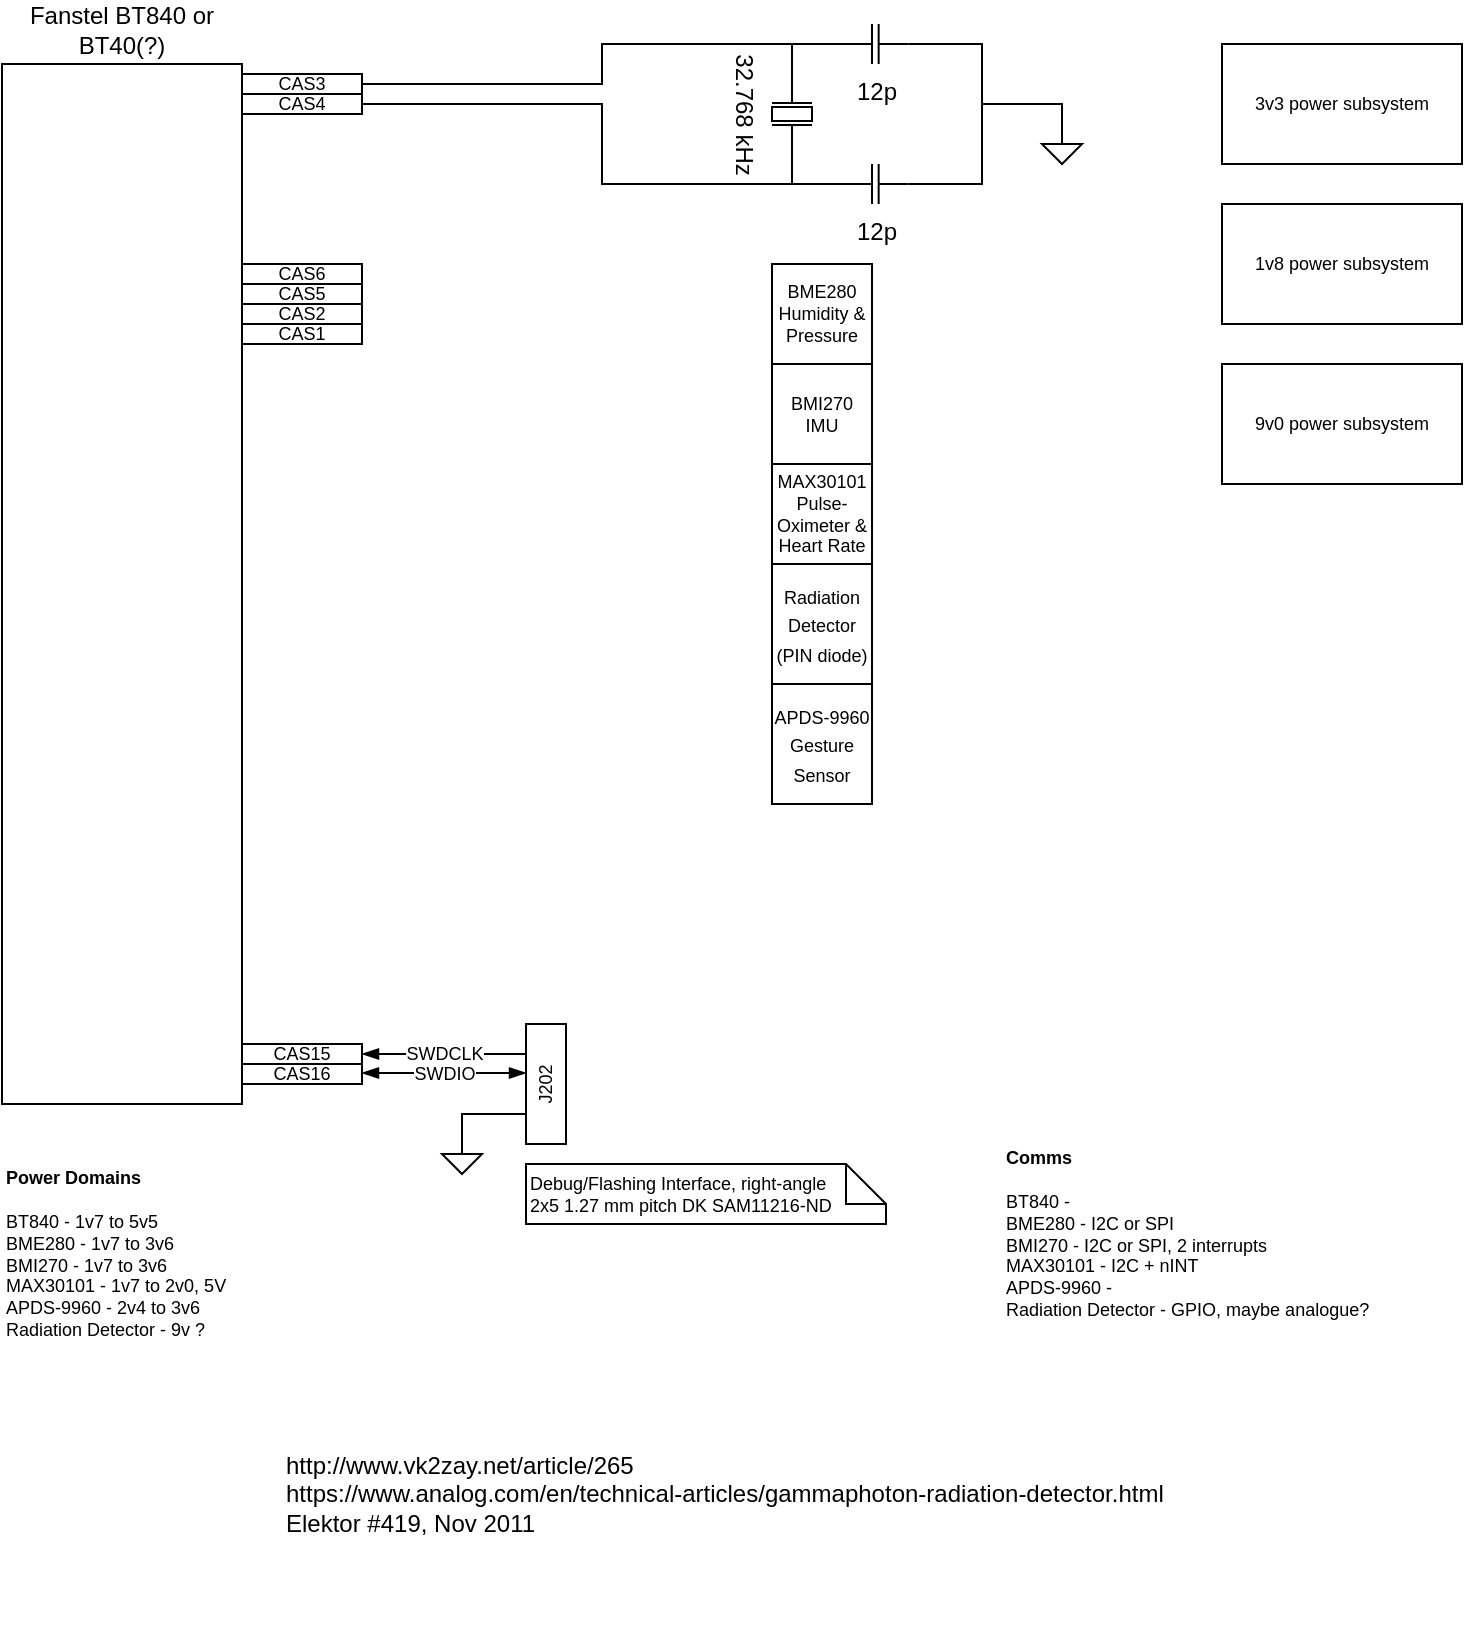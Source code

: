 <mxfile version="20.8.20" type="github">
  <diagram name="Page-1" id="1_VBY31vtWC5b1pm4Qgb">
    <mxGraphModel dx="1435" dy="902" grid="1" gridSize="10" guides="1" tooltips="1" connect="1" arrows="1" fold="1" page="1" pageScale="1" pageWidth="850" pageHeight="1100" math="0" shadow="0">
      <root>
        <mxCell id="0" />
        <mxCell id="1" parent="0" />
        <mxCell id="GcOYVShA0cxW18WvW7lh-1" value="Fanstel BT840 or BT40(?)" style="rounded=0;whiteSpace=wrap;html=1;align=center;labelPosition=center;verticalLabelPosition=top;verticalAlign=bottom;" parent="1" vertex="1">
          <mxGeometry x="40" y="80" width="120" height="520" as="geometry" />
        </mxCell>
        <mxCell id="GcOYVShA0cxW18WvW7lh-15" style="edgeStyle=elbowEdgeStyle;rounded=0;orthogonalLoop=1;jettySize=auto;html=1;exitX=0;exitY=0.5;exitDx=0;exitDy=0;exitPerimeter=0;fontSize=9;endArrow=none;endFill=0;" parent="1" source="GcOYVShA0cxW18WvW7lh-2" edge="1">
          <mxGeometry relative="1" as="geometry">
            <mxPoint x="435" y="70" as="targetPoint" />
          </mxGeometry>
        </mxCell>
        <mxCell id="GcOYVShA0cxW18WvW7lh-16" style="edgeStyle=elbowEdgeStyle;rounded=0;orthogonalLoop=1;jettySize=auto;html=1;exitX=1;exitY=0.5;exitDx=0;exitDy=0;exitPerimeter=0;fontSize=9;endArrow=none;endFill=0;" parent="1" source="GcOYVShA0cxW18WvW7lh-2" edge="1">
          <mxGeometry relative="1" as="geometry">
            <mxPoint x="435" y="140" as="targetPoint" />
          </mxGeometry>
        </mxCell>
        <mxCell id="GcOYVShA0cxW18WvW7lh-2" value="32.768 kHz" style="pointerEvents=1;verticalLabelPosition=bottom;shadow=0;dashed=0;align=center;html=1;verticalAlign=top;shape=mxgraph.electrical.miscellaneous.crystal_1;rotation=90;" parent="1" vertex="1">
          <mxGeometry x="410" y="95" width="50" height="20" as="geometry" />
        </mxCell>
        <mxCell id="GcOYVShA0cxW18WvW7lh-3" value="12p" style="pointerEvents=1;verticalLabelPosition=bottom;shadow=0;dashed=0;align=center;html=1;verticalAlign=top;shape=mxgraph.electrical.capacitors.capacitor_1;" parent="1" vertex="1">
          <mxGeometry x="460" y="130" width="33.33" height="20" as="geometry" />
        </mxCell>
        <mxCell id="GcOYVShA0cxW18WvW7lh-12" style="edgeStyle=elbowEdgeStyle;rounded=0;orthogonalLoop=1;jettySize=auto;html=1;exitX=1;exitY=0.5;exitDx=0;exitDy=0;exitPerimeter=0;fontSize=9;endArrow=none;endFill=0;entryX=1;entryY=0.5;entryDx=0;entryDy=0;entryPerimeter=0;" parent="1" source="GcOYVShA0cxW18WvW7lh-5" target="GcOYVShA0cxW18WvW7lh-3" edge="1">
          <mxGeometry relative="1" as="geometry">
            <mxPoint x="540" y="130" as="targetPoint" />
            <Array as="points">
              <mxPoint x="530" y="100" />
            </Array>
          </mxGeometry>
        </mxCell>
        <mxCell id="GcOYVShA0cxW18WvW7lh-5" value="12p" style="pointerEvents=1;verticalLabelPosition=bottom;shadow=0;dashed=0;align=center;html=1;verticalAlign=top;shape=mxgraph.electrical.capacitors.capacitor_1;" parent="1" vertex="1">
          <mxGeometry x="460" y="60" width="33.33" height="20" as="geometry" />
        </mxCell>
        <mxCell id="GcOYVShA0cxW18WvW7lh-10" style="edgeStyle=elbowEdgeStyle;rounded=0;orthogonalLoop=1;jettySize=auto;html=1;exitX=1;exitY=0.5;exitDx=0;exitDy=0;entryX=0;entryY=0.5;entryDx=0;entryDy=0;entryPerimeter=0;fontSize=9;endArrow=none;endFill=0;" parent="1" source="GcOYVShA0cxW18WvW7lh-8" target="GcOYVShA0cxW18WvW7lh-5" edge="1">
          <mxGeometry relative="1" as="geometry" />
        </mxCell>
        <mxCell id="GcOYVShA0cxW18WvW7lh-8" value="CAS3" style="rounded=0;whiteSpace=wrap;html=1;fontSize=9;" parent="1" vertex="1">
          <mxGeometry x="160" y="85" width="60" height="10" as="geometry" />
        </mxCell>
        <mxCell id="GcOYVShA0cxW18WvW7lh-11" style="edgeStyle=elbowEdgeStyle;rounded=0;orthogonalLoop=1;jettySize=auto;html=1;exitX=1;exitY=0.5;exitDx=0;exitDy=0;entryX=0;entryY=0.5;entryDx=0;entryDy=0;entryPerimeter=0;fontSize=9;endArrow=none;endFill=0;" parent="1" source="GcOYVShA0cxW18WvW7lh-9" target="GcOYVShA0cxW18WvW7lh-3" edge="1">
          <mxGeometry relative="1" as="geometry" />
        </mxCell>
        <mxCell id="GcOYVShA0cxW18WvW7lh-9" value="CAS4" style="rounded=0;whiteSpace=wrap;html=1;fontSize=9;" parent="1" vertex="1">
          <mxGeometry x="160" y="95" width="60" height="10" as="geometry" />
        </mxCell>
        <mxCell id="GcOYVShA0cxW18WvW7lh-14" style="edgeStyle=elbowEdgeStyle;rounded=0;orthogonalLoop=1;jettySize=auto;html=1;exitX=0.5;exitY=0;exitDx=0;exitDy=0;exitPerimeter=0;fontSize=9;endArrow=none;endFill=0;" parent="1" source="GcOYVShA0cxW18WvW7lh-13" edge="1">
          <mxGeometry relative="1" as="geometry">
            <mxPoint x="530" y="100" as="targetPoint" />
            <Array as="points">
              <mxPoint x="570" y="110" />
            </Array>
          </mxGeometry>
        </mxCell>
        <mxCell id="GcOYVShA0cxW18WvW7lh-13" value="" style="pointerEvents=1;verticalLabelPosition=bottom;shadow=0;dashed=0;align=center;html=1;verticalAlign=top;shape=mxgraph.electrical.signal_sources.signal_ground;fontSize=9;" parent="1" vertex="1">
          <mxGeometry x="560" y="115" width="20" height="15" as="geometry" />
        </mxCell>
        <mxCell id="GcOYVShA0cxW18WvW7lh-18" value="BME280 Humidity &amp;amp; Pressure" style="whiteSpace=wrap;html=1;aspect=fixed;fontSize=9;" parent="1" vertex="1">
          <mxGeometry x="425" y="180" width="50" height="50" as="geometry" />
        </mxCell>
        <mxCell id="GcOYVShA0cxW18WvW7lh-20" value="CAS1" style="rounded=0;whiteSpace=wrap;html=1;fontSize=9;" parent="1" vertex="1">
          <mxGeometry x="160" y="210" width="60" height="10" as="geometry" />
        </mxCell>
        <mxCell id="GcOYVShA0cxW18WvW7lh-21" value="CAS2" style="rounded=0;whiteSpace=wrap;html=1;fontSize=9;" parent="1" vertex="1">
          <mxGeometry x="160" y="200" width="60" height="10" as="geometry" />
        </mxCell>
        <mxCell id="GcOYVShA0cxW18WvW7lh-22" value="CAS5" style="rounded=0;whiteSpace=wrap;html=1;fontSize=9;" parent="1" vertex="1">
          <mxGeometry x="160" y="190" width="60" height="10" as="geometry" />
        </mxCell>
        <mxCell id="GcOYVShA0cxW18WvW7lh-23" value="CAS6" style="rounded=0;whiteSpace=wrap;html=1;fontSize=9;" parent="1" vertex="1">
          <mxGeometry x="160" y="180" width="60" height="10" as="geometry" />
        </mxCell>
        <mxCell id="GcOYVShA0cxW18WvW7lh-28" value="BMI270 IMU" style="whiteSpace=wrap;html=1;aspect=fixed;fontSize=9;" parent="1" vertex="1">
          <mxGeometry x="425" y="230" width="50" height="50" as="geometry" />
        </mxCell>
        <mxCell id="GcOYVShA0cxW18WvW7lh-29" value="MAX30101 Pulse-Oximeter &amp;amp; Heart Rate" style="whiteSpace=wrap;html=1;aspect=fixed;fontSize=9;" parent="1" vertex="1">
          <mxGeometry x="425" y="280" width="50" height="50" as="geometry" />
        </mxCell>
        <mxCell id="GcOYVShA0cxW18WvW7lh-30" value="CAS16" style="rounded=0;whiteSpace=wrap;html=1;fontSize=9;" parent="1" vertex="1">
          <mxGeometry x="160" y="580" width="60" height="10" as="geometry" />
        </mxCell>
        <mxCell id="GcOYVShA0cxW18WvW7lh-31" value="CAS15" style="rounded=0;whiteSpace=wrap;html=1;fontSize=9;" parent="1" vertex="1">
          <mxGeometry x="160" y="570" width="60" height="10" as="geometry" />
        </mxCell>
        <mxCell id="GcOYVShA0cxW18WvW7lh-33" value="SWDCLK" style="edgeStyle=elbowEdgeStyle;rounded=0;orthogonalLoop=1;jettySize=auto;html=1;exitX=0;exitY=0.25;exitDx=0;exitDy=0;entryX=1;entryY=0.5;entryDx=0;entryDy=0;fontSize=9;endArrow=blockThin;endFill=1;startArrow=none;startFill=0;" parent="1" source="GcOYVShA0cxW18WvW7lh-32" target="GcOYVShA0cxW18WvW7lh-31" edge="1">
          <mxGeometry relative="1" as="geometry" />
        </mxCell>
        <mxCell id="GcOYVShA0cxW18WvW7lh-32" value="J202" style="rounded=0;whiteSpace=wrap;html=1;fontSize=9;horizontal=0;" parent="1" vertex="1">
          <mxGeometry x="302" y="560" width="20" height="60" as="geometry" />
        </mxCell>
        <mxCell id="GcOYVShA0cxW18WvW7lh-34" value="SWDIO" style="edgeStyle=elbowEdgeStyle;rounded=0;orthogonalLoop=1;jettySize=auto;html=1;exitX=0;exitY=0.25;exitDx=0;exitDy=0;entryX=1;entryY=0.5;entryDx=0;entryDy=0;fontSize=9;endArrow=blockThin;endFill=1;startArrow=blockThin;startFill=1;elbow=horizontal;" parent="1" edge="1">
          <mxGeometry relative="1" as="geometry">
            <mxPoint x="302" y="584.5" as="sourcePoint" />
            <mxPoint x="220" y="584.5" as="targetPoint" />
          </mxGeometry>
        </mxCell>
        <mxCell id="GcOYVShA0cxW18WvW7lh-36" style="edgeStyle=elbowEdgeStyle;rounded=0;orthogonalLoop=1;jettySize=auto;html=1;exitX=0.5;exitY=0;exitDx=0;exitDy=0;exitPerimeter=0;entryX=0;entryY=0.75;entryDx=0;entryDy=0;fontSize=9;startArrow=none;startFill=0;endArrow=none;endFill=0;" parent="1" source="GcOYVShA0cxW18WvW7lh-35" target="GcOYVShA0cxW18WvW7lh-32" edge="1">
          <mxGeometry relative="1" as="geometry">
            <Array as="points">
              <mxPoint x="270" y="610" />
            </Array>
          </mxGeometry>
        </mxCell>
        <mxCell id="GcOYVShA0cxW18WvW7lh-35" value="" style="pointerEvents=1;verticalLabelPosition=bottom;shadow=0;dashed=0;align=center;html=1;verticalAlign=top;shape=mxgraph.electrical.signal_sources.signal_ground;fontSize=9;" parent="1" vertex="1">
          <mxGeometry x="260" y="620" width="20" height="15" as="geometry" />
        </mxCell>
        <mxCell id="GcOYVShA0cxW18WvW7lh-38" value="Debug/Flashing Interface, right-angle&lt;br style=&quot;border-color: var(--border-color);&quot;&gt;&lt;span style=&quot;&quot;&gt;2x5 1.27 mm pitch DK&amp;nbsp;&lt;/span&gt;SAM11216-ND" style="shape=note;size=20;whiteSpace=wrap;html=1;fontSize=9;align=left;" parent="1" vertex="1">
          <mxGeometry x="302" y="630" width="180" height="30" as="geometry" />
        </mxCell>
        <mxCell id="8WGUGqrqhZf74inOArIn-1" value="&lt;font style=&quot;font-size: 9px;&quot;&gt;Radiation Detector (PIN diode)&lt;/font&gt;" style="rounded=0;whiteSpace=wrap;html=1;" parent="1" vertex="1">
          <mxGeometry x="425" y="330" width="50" height="60" as="geometry" />
        </mxCell>
        <mxCell id="8WGUGqrqhZf74inOArIn-2" value="3v3 power subsystem" style="rounded=0;whiteSpace=wrap;html=1;fontSize=9;" parent="1" vertex="1">
          <mxGeometry x="650" y="70" width="120" height="60" as="geometry" />
        </mxCell>
        <mxCell id="8WGUGqrqhZf74inOArIn-3" value="1v8 power subsystem" style="rounded=0;whiteSpace=wrap;html=1;fontSize=9;" parent="1" vertex="1">
          <mxGeometry x="650" y="150" width="120" height="60" as="geometry" />
        </mxCell>
        <mxCell id="8WGUGqrqhZf74inOArIn-4" value="&lt;b&gt;Power Domains&lt;br&gt;&lt;/b&gt;&lt;br&gt;BT840 - 1v7 to 5v5&lt;br&gt;BME280 - 1v7 to 3v6&lt;br&gt;BMI270 - 1v7 to 3v6&lt;br&gt;MAX30101 - 1v7 to 2v0, 5V&lt;br&gt;APDS-9960 - 2v4 to 3v6&lt;br&gt;Radiation Detector - 9v ?" style="text;html=1;strokeColor=none;fillColor=none;align=left;verticalAlign=middle;whiteSpace=wrap;rounded=0;fontSize=9;" parent="1" vertex="1">
          <mxGeometry x="40" y="620" width="130" height="110" as="geometry" />
        </mxCell>
        <mxCell id="8WGUGqrqhZf74inOArIn-5" value="9v0 power subsystem" style="rounded=0;whiteSpace=wrap;html=1;fontSize=9;" parent="1" vertex="1">
          <mxGeometry x="650" y="230" width="120" height="60" as="geometry" />
        </mxCell>
        <mxCell id="ILjsv4NOO_y6TlwixxmM-1" value="&lt;font style=&quot;font-size: 9px;&quot;&gt;APDS-9960&lt;br&gt;Gesture Sensor&lt;br&gt;&lt;/font&gt;" style="rounded=0;whiteSpace=wrap;html=1;" vertex="1" parent="1">
          <mxGeometry x="425" y="390" width="50" height="60" as="geometry" />
        </mxCell>
        <mxCell id="ILjsv4NOO_y6TlwixxmM-2" value="http://www.vk2zay.net/article/265&lt;br&gt;https://www.analog.com/en/technical-articles/gammaphoton-radiation-detector.html&lt;br&gt;Elektor #419, Nov 2011&lt;br&gt;" style="text;html=1;strokeColor=none;fillColor=none;align=left;verticalAlign=middle;whiteSpace=wrap;rounded=0;" vertex="1" parent="1">
          <mxGeometry x="180" y="730" width="570" height="130" as="geometry" />
        </mxCell>
        <mxCell id="ILjsv4NOO_y6TlwixxmM-3" value="&lt;b&gt;Comms&lt;br&gt;&lt;/b&gt;&lt;br&gt;BT840 -&amp;nbsp;&lt;br&gt;BME280 - I2C or SPI&lt;br&gt;BMI270 - I2C or SPI, 2 interrupts&lt;br&gt;MAX30101 - I2C + nINT&lt;br&gt;APDS-9960 -&amp;nbsp;&lt;br&gt;Radiation Detector - GPIO, maybe analogue?" style="text;html=1;strokeColor=none;fillColor=none;align=left;verticalAlign=middle;whiteSpace=wrap;rounded=0;fontSize=9;" vertex="1" parent="1">
          <mxGeometry x="540" y="610" width="200" height="110" as="geometry" />
        </mxCell>
      </root>
    </mxGraphModel>
  </diagram>
</mxfile>
